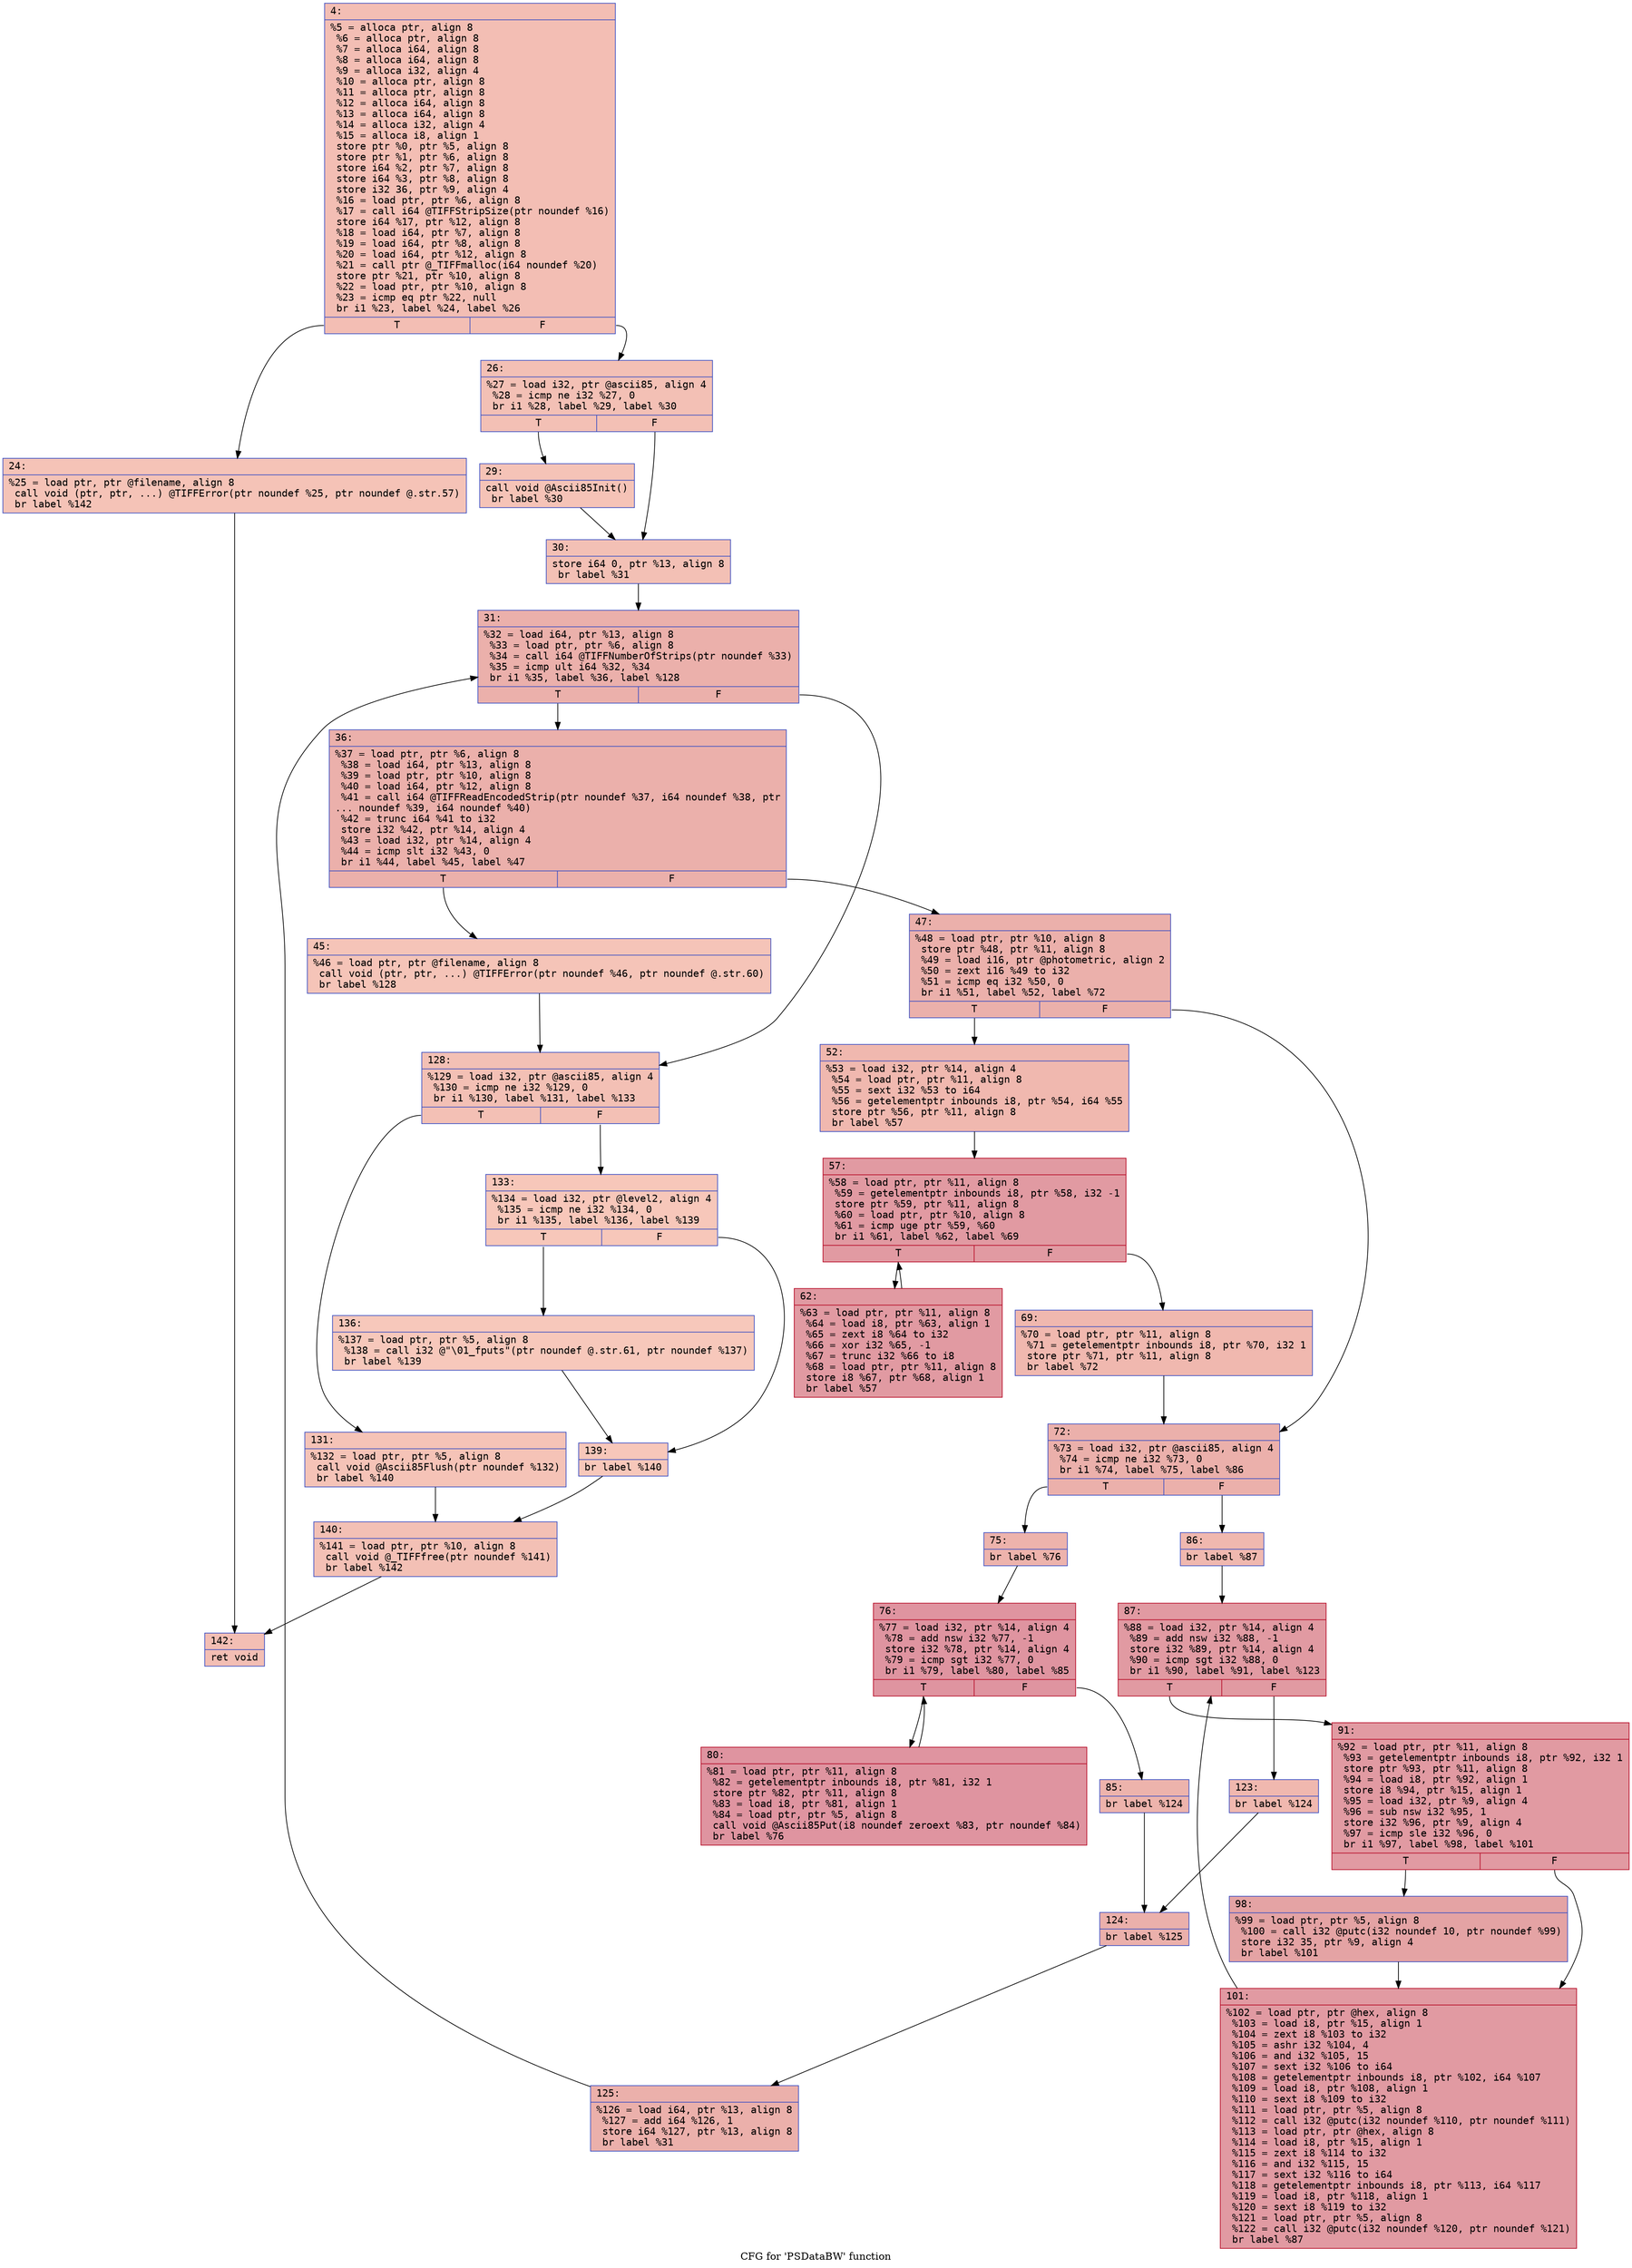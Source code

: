 digraph "CFG for 'PSDataBW' function" {
	label="CFG for 'PSDataBW' function";

	Node0x600001427b10 [shape=record,color="#3d50c3ff", style=filled, fillcolor="#e36c5570" fontname="Courier",label="{4:\l|  %5 = alloca ptr, align 8\l  %6 = alloca ptr, align 8\l  %7 = alloca i64, align 8\l  %8 = alloca i64, align 8\l  %9 = alloca i32, align 4\l  %10 = alloca ptr, align 8\l  %11 = alloca ptr, align 8\l  %12 = alloca i64, align 8\l  %13 = alloca i64, align 8\l  %14 = alloca i32, align 4\l  %15 = alloca i8, align 1\l  store ptr %0, ptr %5, align 8\l  store ptr %1, ptr %6, align 8\l  store i64 %2, ptr %7, align 8\l  store i64 %3, ptr %8, align 8\l  store i32 36, ptr %9, align 4\l  %16 = load ptr, ptr %6, align 8\l  %17 = call i64 @TIFFStripSize(ptr noundef %16)\l  store i64 %17, ptr %12, align 8\l  %18 = load i64, ptr %7, align 8\l  %19 = load i64, ptr %8, align 8\l  %20 = load i64, ptr %12, align 8\l  %21 = call ptr @_TIFFmalloc(i64 noundef %20)\l  store ptr %21, ptr %10, align 8\l  %22 = load ptr, ptr %10, align 8\l  %23 = icmp eq ptr %22, null\l  br i1 %23, label %24, label %26\l|{<s0>T|<s1>F}}"];
	Node0x600001427b10:s0 -> Node0x600001427b60[tooltip="4 -> 24\nProbability 37.50%" ];
	Node0x600001427b10:s1 -> Node0x600001427bb0[tooltip="4 -> 26\nProbability 62.50%" ];
	Node0x600001427b60 [shape=record,color="#3d50c3ff", style=filled, fillcolor="#e8765c70" fontname="Courier",label="{24:\l|  %25 = load ptr, ptr @filename, align 8\l  call void (ptr, ptr, ...) @TIFFError(ptr noundef %25, ptr noundef @.str.57)\l  br label %142\l}"];
	Node0x600001427b60 -> Node0x600001420550[tooltip="24 -> 142\nProbability 100.00%" ];
	Node0x600001427bb0 [shape=record,color="#3d50c3ff", style=filled, fillcolor="#e5705870" fontname="Courier",label="{26:\l|  %27 = load i32, ptr @ascii85, align 4\l  %28 = icmp ne i32 %27, 0\l  br i1 %28, label %29, label %30\l|{<s0>T|<s1>F}}"];
	Node0x600001427bb0:s0 -> Node0x600001427c00[tooltip="26 -> 29\nProbability 62.50%" ];
	Node0x600001427bb0:s1 -> Node0x600001427c50[tooltip="26 -> 30\nProbability 37.50%" ];
	Node0x600001427c00 [shape=record,color="#3d50c3ff", style=filled, fillcolor="#e8765c70" fontname="Courier",label="{29:\l|  call void @Ascii85Init()\l  br label %30\l}"];
	Node0x600001427c00 -> Node0x600001427c50[tooltip="29 -> 30\nProbability 100.00%" ];
	Node0x600001427c50 [shape=record,color="#3d50c3ff", style=filled, fillcolor="#e5705870" fontname="Courier",label="{30:\l|  store i64 0, ptr %13, align 8\l  br label %31\l}"];
	Node0x600001427c50 -> Node0x600001427ca0[tooltip="30 -> 31\nProbability 100.00%" ];
	Node0x600001427ca0 [shape=record,color="#3d50c3ff", style=filled, fillcolor="#d24b4070" fontname="Courier",label="{31:\l|  %32 = load i64, ptr %13, align 8\l  %33 = load ptr, ptr %6, align 8\l  %34 = call i64 @TIFFNumberOfStrips(ptr noundef %33)\l  %35 = icmp ult i64 %32, %34\l  br i1 %35, label %36, label %128\l|{<s0>T|<s1>F}}"];
	Node0x600001427ca0:s0 -> Node0x600001427cf0[tooltip="31 -> 36\nProbability 96.88%" ];
	Node0x600001427ca0:s1 -> Node0x600001420370[tooltip="31 -> 128\nProbability 3.12%" ];
	Node0x600001427cf0 [shape=record,color="#3d50c3ff", style=filled, fillcolor="#d24b4070" fontname="Courier",label="{36:\l|  %37 = load ptr, ptr %6, align 8\l  %38 = load i64, ptr %13, align 8\l  %39 = load ptr, ptr %10, align 8\l  %40 = load i64, ptr %12, align 8\l  %41 = call i64 @TIFFReadEncodedStrip(ptr noundef %37, i64 noundef %38, ptr\l... noundef %39, i64 noundef %40)\l  %42 = trunc i64 %41 to i32\l  store i32 %42, ptr %14, align 4\l  %43 = load i32, ptr %14, align 4\l  %44 = icmp slt i32 %43, 0\l  br i1 %44, label %45, label %47\l|{<s0>T|<s1>F}}"];
	Node0x600001427cf0:s0 -> Node0x600001427d40[tooltip="36 -> 45\nProbability 3.12%" ];
	Node0x600001427cf0:s1 -> Node0x600001427d90[tooltip="36 -> 47\nProbability 96.88%" ];
	Node0x600001427d40 [shape=record,color="#3d50c3ff", style=filled, fillcolor="#e97a5f70" fontname="Courier",label="{45:\l|  %46 = load ptr, ptr @filename, align 8\l  call void (ptr, ptr, ...) @TIFFError(ptr noundef %46, ptr noundef @.str.60)\l  br label %128\l}"];
	Node0x600001427d40 -> Node0x600001420370[tooltip="45 -> 128\nProbability 100.00%" ];
	Node0x600001427d90 [shape=record,color="#3d50c3ff", style=filled, fillcolor="#d24b4070" fontname="Courier",label="{47:\l|  %48 = load ptr, ptr %10, align 8\l  store ptr %48, ptr %11, align 8\l  %49 = load i16, ptr @photometric, align 2\l  %50 = zext i16 %49 to i32\l  %51 = icmp eq i32 %50, 0\l  br i1 %51, label %52, label %72\l|{<s0>T|<s1>F}}"];
	Node0x600001427d90:s0 -> Node0x600001427de0[tooltip="47 -> 52\nProbability 37.50%" ];
	Node0x600001427d90:s1 -> Node0x600001427f20[tooltip="47 -> 72\nProbability 62.50%" ];
	Node0x600001427de0 [shape=record,color="#3d50c3ff", style=filled, fillcolor="#dc5d4a70" fontname="Courier",label="{52:\l|  %53 = load i32, ptr %14, align 4\l  %54 = load ptr, ptr %11, align 8\l  %55 = sext i32 %53 to i64\l  %56 = getelementptr inbounds i8, ptr %54, i64 %55\l  store ptr %56, ptr %11, align 8\l  br label %57\l}"];
	Node0x600001427de0 -> Node0x600001427e30[tooltip="52 -> 57\nProbability 100.00%" ];
	Node0x600001427e30 [shape=record,color="#b70d28ff", style=filled, fillcolor="#bb1b2c70" fontname="Courier",label="{57:\l|  %58 = load ptr, ptr %11, align 8\l  %59 = getelementptr inbounds i8, ptr %58, i32 -1\l  store ptr %59, ptr %11, align 8\l  %60 = load ptr, ptr %10, align 8\l  %61 = icmp uge ptr %59, %60\l  br i1 %61, label %62, label %69\l|{<s0>T|<s1>F}}"];
	Node0x600001427e30:s0 -> Node0x600001427e80[tooltip="57 -> 62\nProbability 96.88%" ];
	Node0x600001427e30:s1 -> Node0x600001427ed0[tooltip="57 -> 69\nProbability 3.12%" ];
	Node0x600001427e80 [shape=record,color="#b70d28ff", style=filled, fillcolor="#bb1b2c70" fontname="Courier",label="{62:\l|  %63 = load ptr, ptr %11, align 8\l  %64 = load i8, ptr %63, align 1\l  %65 = zext i8 %64 to i32\l  %66 = xor i32 %65, -1\l  %67 = trunc i32 %66 to i8\l  %68 = load ptr, ptr %11, align 8\l  store i8 %67, ptr %68, align 1\l  br label %57\l}"];
	Node0x600001427e80 -> Node0x600001427e30[tooltip="62 -> 57\nProbability 100.00%" ];
	Node0x600001427ed0 [shape=record,color="#3d50c3ff", style=filled, fillcolor="#dc5d4a70" fontname="Courier",label="{69:\l|  %70 = load ptr, ptr %11, align 8\l  %71 = getelementptr inbounds i8, ptr %70, i32 1\l  store ptr %71, ptr %11, align 8\l  br label %72\l}"];
	Node0x600001427ed0 -> Node0x600001427f20[tooltip="69 -> 72\nProbability 100.00%" ];
	Node0x600001427f20 [shape=record,color="#3d50c3ff", style=filled, fillcolor="#d24b4070" fontname="Courier",label="{72:\l|  %73 = load i32, ptr @ascii85, align 4\l  %74 = icmp ne i32 %73, 0\l  br i1 %74, label %75, label %86\l|{<s0>T|<s1>F}}"];
	Node0x600001427f20:s0 -> Node0x600001427f70[tooltip="72 -> 75\nProbability 62.50%" ];
	Node0x600001427f20:s1 -> Node0x6000014200f0[tooltip="72 -> 86\nProbability 37.50%" ];
	Node0x600001427f70 [shape=record,color="#3d50c3ff", style=filled, fillcolor="#d6524470" fontname="Courier",label="{75:\l|  br label %76\l}"];
	Node0x600001427f70 -> Node0x600001420000[tooltip="75 -> 76\nProbability 100.00%" ];
	Node0x600001420000 [shape=record,color="#b70d28ff", style=filled, fillcolor="#b70d2870" fontname="Courier",label="{76:\l|  %77 = load i32, ptr %14, align 4\l  %78 = add nsw i32 %77, -1\l  store i32 %78, ptr %14, align 4\l  %79 = icmp sgt i32 %77, 0\l  br i1 %79, label %80, label %85\l|{<s0>T|<s1>F}}"];
	Node0x600001420000:s0 -> Node0x600001420050[tooltip="76 -> 80\nProbability 96.88%" ];
	Node0x600001420000:s1 -> Node0x6000014200a0[tooltip="76 -> 85\nProbability 3.12%" ];
	Node0x600001420050 [shape=record,color="#b70d28ff", style=filled, fillcolor="#b70d2870" fontname="Courier",label="{80:\l|  %81 = load ptr, ptr %11, align 8\l  %82 = getelementptr inbounds i8, ptr %81, i32 1\l  store ptr %82, ptr %11, align 8\l  %83 = load i8, ptr %81, align 1\l  %84 = load ptr, ptr %5, align 8\l  call void @Ascii85Put(i8 noundef zeroext %83, ptr noundef %84)\l  br label %76\l}"];
	Node0x600001420050 -> Node0x600001420000[tooltip="80 -> 76\nProbability 100.00%" ];
	Node0x6000014200a0 [shape=record,color="#3d50c3ff", style=filled, fillcolor="#d6524470" fontname="Courier",label="{85:\l|  br label %124\l}"];
	Node0x6000014200a0 -> Node0x6000014202d0[tooltip="85 -> 124\nProbability 100.00%" ];
	Node0x6000014200f0 [shape=record,color="#3d50c3ff", style=filled, fillcolor="#dc5d4a70" fontname="Courier",label="{86:\l|  br label %87\l}"];
	Node0x6000014200f0 -> Node0x600001420140[tooltip="86 -> 87\nProbability 100.00%" ];
	Node0x600001420140 [shape=record,color="#b70d28ff", style=filled, fillcolor="#bb1b2c70" fontname="Courier",label="{87:\l|  %88 = load i32, ptr %14, align 4\l  %89 = add nsw i32 %88, -1\l  store i32 %89, ptr %14, align 4\l  %90 = icmp sgt i32 %88, 0\l  br i1 %90, label %91, label %123\l|{<s0>T|<s1>F}}"];
	Node0x600001420140:s0 -> Node0x600001420190[tooltip="87 -> 91\nProbability 96.88%" ];
	Node0x600001420140:s1 -> Node0x600001420280[tooltip="87 -> 123\nProbability 3.12%" ];
	Node0x600001420190 [shape=record,color="#b70d28ff", style=filled, fillcolor="#bb1b2c70" fontname="Courier",label="{91:\l|  %92 = load ptr, ptr %11, align 8\l  %93 = getelementptr inbounds i8, ptr %92, i32 1\l  store ptr %93, ptr %11, align 8\l  %94 = load i8, ptr %92, align 1\l  store i8 %94, ptr %15, align 1\l  %95 = load i32, ptr %9, align 4\l  %96 = sub nsw i32 %95, 1\l  store i32 %96, ptr %9, align 4\l  %97 = icmp sle i32 %96, 0\l  br i1 %97, label %98, label %101\l|{<s0>T|<s1>F}}"];
	Node0x600001420190:s0 -> Node0x6000014201e0[tooltip="91 -> 98\nProbability 50.00%" ];
	Node0x600001420190:s1 -> Node0x600001420230[tooltip="91 -> 101\nProbability 50.00%" ];
	Node0x6000014201e0 [shape=record,color="#3d50c3ff", style=filled, fillcolor="#c32e3170" fontname="Courier",label="{98:\l|  %99 = load ptr, ptr %5, align 8\l  %100 = call i32 @putc(i32 noundef 10, ptr noundef %99)\l  store i32 35, ptr %9, align 4\l  br label %101\l}"];
	Node0x6000014201e0 -> Node0x600001420230[tooltip="98 -> 101\nProbability 100.00%" ];
	Node0x600001420230 [shape=record,color="#b70d28ff", style=filled, fillcolor="#bb1b2c70" fontname="Courier",label="{101:\l|  %102 = load ptr, ptr @hex, align 8\l  %103 = load i8, ptr %15, align 1\l  %104 = zext i8 %103 to i32\l  %105 = ashr i32 %104, 4\l  %106 = and i32 %105, 15\l  %107 = sext i32 %106 to i64\l  %108 = getelementptr inbounds i8, ptr %102, i64 %107\l  %109 = load i8, ptr %108, align 1\l  %110 = sext i8 %109 to i32\l  %111 = load ptr, ptr %5, align 8\l  %112 = call i32 @putc(i32 noundef %110, ptr noundef %111)\l  %113 = load ptr, ptr @hex, align 8\l  %114 = load i8, ptr %15, align 1\l  %115 = zext i8 %114 to i32\l  %116 = and i32 %115, 15\l  %117 = sext i32 %116 to i64\l  %118 = getelementptr inbounds i8, ptr %113, i64 %117\l  %119 = load i8, ptr %118, align 1\l  %120 = sext i8 %119 to i32\l  %121 = load ptr, ptr %5, align 8\l  %122 = call i32 @putc(i32 noundef %120, ptr noundef %121)\l  br label %87\l}"];
	Node0x600001420230 -> Node0x600001420140[tooltip="101 -> 87\nProbability 100.00%" ];
	Node0x600001420280 [shape=record,color="#3d50c3ff", style=filled, fillcolor="#dc5d4a70" fontname="Courier",label="{123:\l|  br label %124\l}"];
	Node0x600001420280 -> Node0x6000014202d0[tooltip="123 -> 124\nProbability 100.00%" ];
	Node0x6000014202d0 [shape=record,color="#3d50c3ff", style=filled, fillcolor="#d24b4070" fontname="Courier",label="{124:\l|  br label %125\l}"];
	Node0x6000014202d0 -> Node0x600001420320[tooltip="124 -> 125\nProbability 100.00%" ];
	Node0x600001420320 [shape=record,color="#3d50c3ff", style=filled, fillcolor="#d24b4070" fontname="Courier",label="{125:\l|  %126 = load i64, ptr %13, align 8\l  %127 = add i64 %126, 1\l  store i64 %127, ptr %13, align 8\l  br label %31\l}"];
	Node0x600001420320 -> Node0x600001427ca0[tooltip="125 -> 31\nProbability 100.00%" ];
	Node0x600001420370 [shape=record,color="#3d50c3ff", style=filled, fillcolor="#e5705870" fontname="Courier",label="{128:\l|  %129 = load i32, ptr @ascii85, align 4\l  %130 = icmp ne i32 %129, 0\l  br i1 %130, label %131, label %133\l|{<s0>T|<s1>F}}"];
	Node0x600001420370:s0 -> Node0x6000014203c0[tooltip="128 -> 131\nProbability 62.50%" ];
	Node0x600001420370:s1 -> Node0x600001420410[tooltip="128 -> 133\nProbability 37.50%" ];
	Node0x6000014203c0 [shape=record,color="#3d50c3ff", style=filled, fillcolor="#e8765c70" fontname="Courier",label="{131:\l|  %132 = load ptr, ptr %5, align 8\l  call void @Ascii85Flush(ptr noundef %132)\l  br label %140\l}"];
	Node0x6000014203c0 -> Node0x600001420500[tooltip="131 -> 140\nProbability 100.00%" ];
	Node0x600001420410 [shape=record,color="#3d50c3ff", style=filled, fillcolor="#ec7f6370" fontname="Courier",label="{133:\l|  %134 = load i32, ptr @level2, align 4\l  %135 = icmp ne i32 %134, 0\l  br i1 %135, label %136, label %139\l|{<s0>T|<s1>F}}"];
	Node0x600001420410:s0 -> Node0x600001420460[tooltip="133 -> 136\nProbability 62.50%" ];
	Node0x600001420410:s1 -> Node0x6000014204b0[tooltip="133 -> 139\nProbability 37.50%" ];
	Node0x600001420460 [shape=record,color="#3d50c3ff", style=filled, fillcolor="#ed836670" fontname="Courier",label="{136:\l|  %137 = load ptr, ptr %5, align 8\l  %138 = call i32 @\"\\01_fputs\"(ptr noundef @.str.61, ptr noundef %137)\l  br label %139\l}"];
	Node0x600001420460 -> Node0x6000014204b0[tooltip="136 -> 139\nProbability 100.00%" ];
	Node0x6000014204b0 [shape=record,color="#3d50c3ff", style=filled, fillcolor="#ec7f6370" fontname="Courier",label="{139:\l|  br label %140\l}"];
	Node0x6000014204b0 -> Node0x600001420500[tooltip="139 -> 140\nProbability 100.00%" ];
	Node0x600001420500 [shape=record,color="#3d50c3ff", style=filled, fillcolor="#e5705870" fontname="Courier",label="{140:\l|  %141 = load ptr, ptr %10, align 8\l  call void @_TIFFfree(ptr noundef %141)\l  br label %142\l}"];
	Node0x600001420500 -> Node0x600001420550[tooltip="140 -> 142\nProbability 100.00%" ];
	Node0x600001420550 [shape=record,color="#3d50c3ff", style=filled, fillcolor="#e36c5570" fontname="Courier",label="{142:\l|  ret void\l}"];
}
